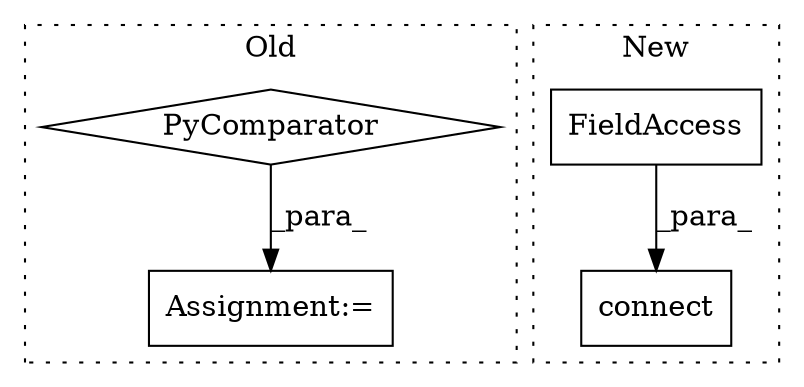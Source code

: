 digraph G {
subgraph cluster0 {
1 [label="PyComparator" a="113" s="878" l="27" shape="diamond"];
4 [label="Assignment:=" a="7" s="637" l="1" shape="box"];
label = "Old";
style="dotted";
}
subgraph cluster1 {
2 [label="connect" a="32" s="2255,2308" l="8,1" shape="box"];
3 [label="FieldAccess" a="22" s="2298" l="10" shape="box"];
label = "New";
style="dotted";
}
1 -> 4 [label="_para_"];
3 -> 2 [label="_para_"];
}